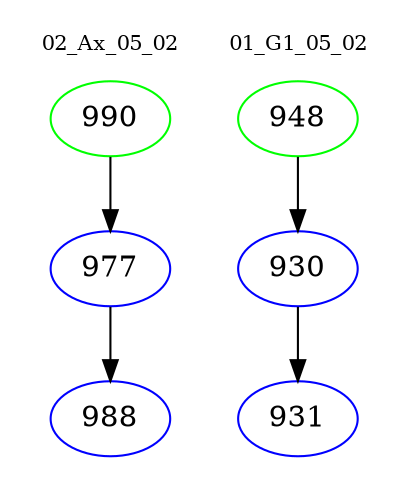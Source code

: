 digraph{
subgraph cluster_0 {
color = white
label = "02_Ax_05_02";
fontsize=10;
T0_990 [label="990", color="green"]
T0_990 -> T0_977 [color="black"]
T0_977 [label="977", color="blue"]
T0_977 -> T0_988 [color="black"]
T0_988 [label="988", color="blue"]
}
subgraph cluster_1 {
color = white
label = "01_G1_05_02";
fontsize=10;
T1_948 [label="948", color="green"]
T1_948 -> T1_930 [color="black"]
T1_930 [label="930", color="blue"]
T1_930 -> T1_931 [color="black"]
T1_931 [label="931", color="blue"]
}
}
